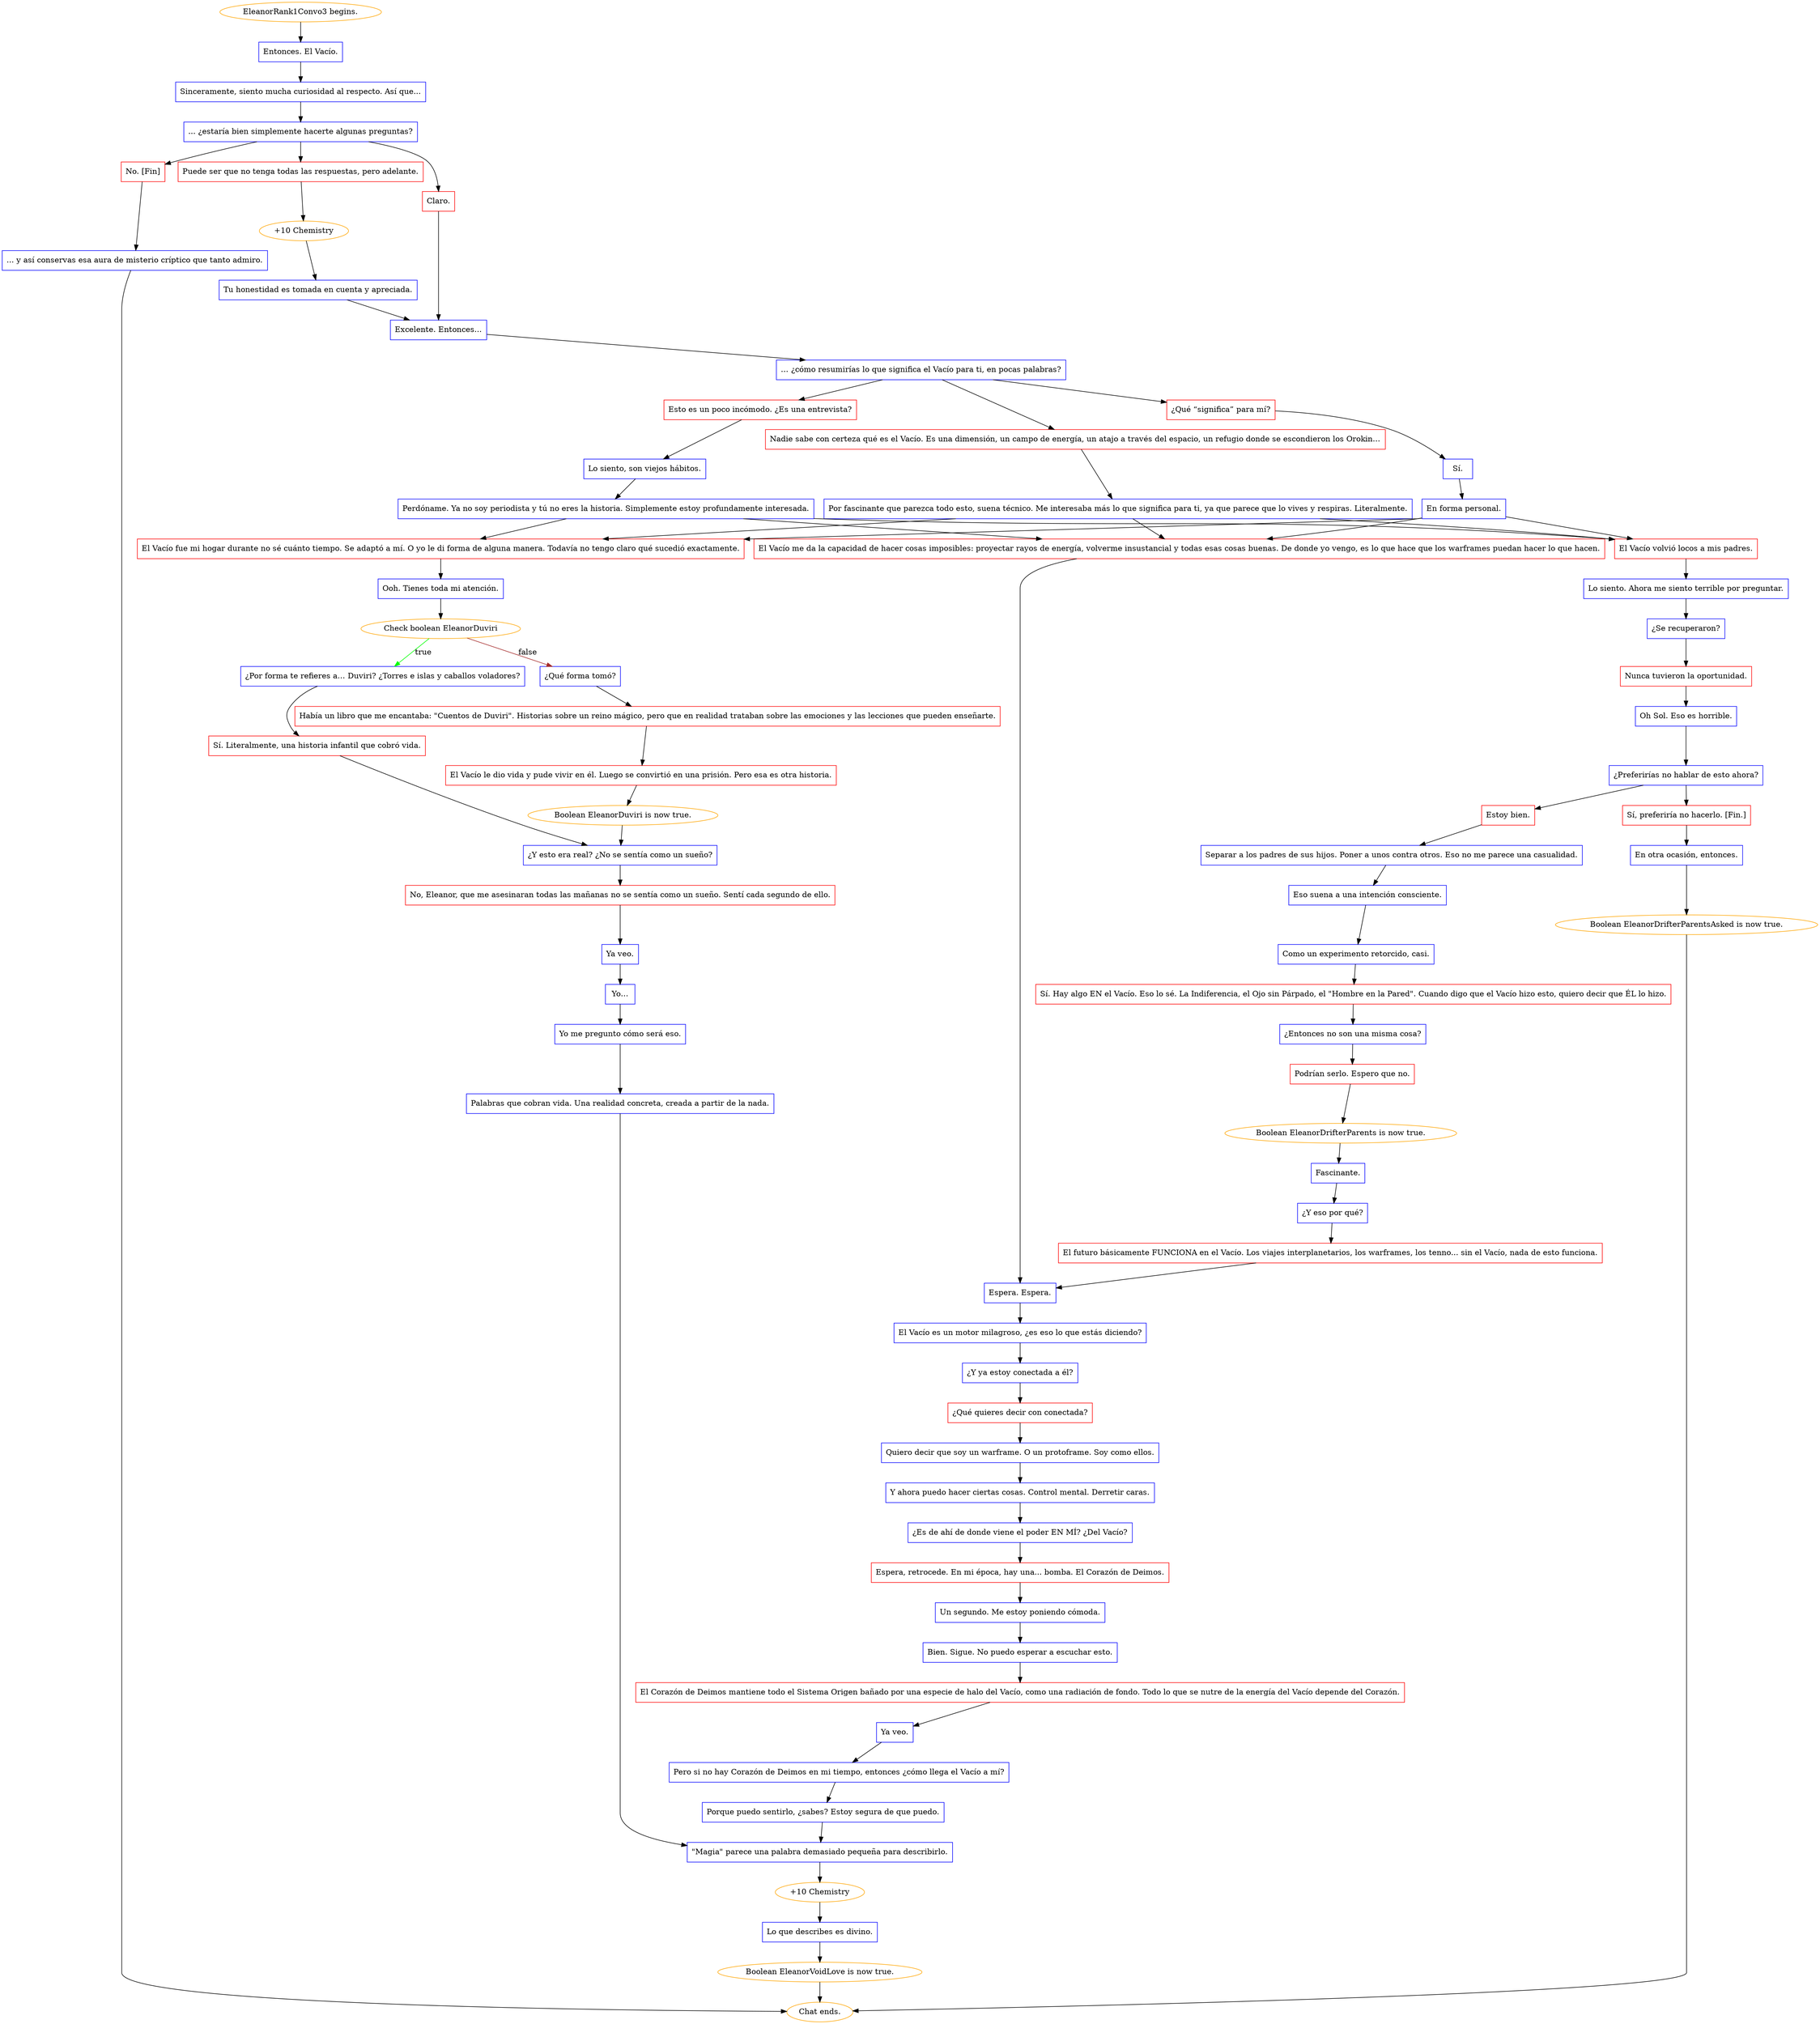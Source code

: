 digraph {
	"EleanorRank1Convo3 begins." [color=orange];
		"EleanorRank1Convo3 begins." -> j780427182;
	j780427182 [label="Entonces. El Vacío.",shape=box,color=blue];
		j780427182 -> j4265010840;
	j4265010840 [label="Sinceramente, siento mucha curiosidad al respecto. Así que...",shape=box,color=blue];
		j4265010840 -> j2193659356;
	j2193659356 [label="... ¿estaría bien simplemente hacerte algunas preguntas?",shape=box,color=blue];
		j2193659356 -> j2583403683;
		j2193659356 -> j626516351;
		j2193659356 -> j3764048036;
	j2583403683 [label="Claro.",shape=box,color=red];
		j2583403683 -> j162904042;
	j626516351 [label="Puede ser que no tenga todas las respuestas, pero adelante.",shape=box,color=red];
		j626516351 -> j1465532357;
	j3764048036 [label="No. [Fin]",shape=box,color=red];
		j3764048036 -> j856444954;
	j162904042 [label="Excelente. Entonces...",shape=box,color=blue];
		j162904042 -> j3849244445;
	j1465532357 [label="+10 Chemistry",color=orange];
		j1465532357 -> j294639925;
	j856444954 [label="... y así conservas esa aura de misterio críptico que tanto admiro.",shape=box,color=blue];
		j856444954 -> "Chat ends.";
	j3849244445 [label="… ¿cómo resumirías lo que significa el Vacío para ti, en pocas palabras?",shape=box,color=blue];
		j3849244445 -> j2980701355;
		j3849244445 -> j196050282;
		j3849244445 -> j3405218129;
	j294639925 [label="Tu honestidad es tomada en cuenta y apreciada.",shape=box,color=blue];
		j294639925 -> j162904042;
	"Chat ends." [color=orange];
	j2980701355 [label="Esto es un poco incómodo. ¿Es una entrevista?",shape=box,color=red];
		j2980701355 -> j935390360;
	j196050282 [label="¿Qué “significa” para mí?",shape=box,color=red];
		j196050282 -> j1846151057;
	j3405218129 [label="Nadie sabe con certeza qué es el Vacío. Es una dimensión, un campo de energía, un atajo a través del espacio, un refugio donde se escondieron los Orokin…",shape=box,color=red];
		j3405218129 -> j926215349;
	j935390360 [label="Lo siento, son viejos hábitos.",shape=box,color=blue];
		j935390360 -> j3144662192;
	j1846151057 [label="Sí.",shape=box,color=blue];
		j1846151057 -> j3217736258;
	j926215349 [label="Por fascinante que parezca todo esto, suena técnico. Me interesaba más lo que significa para ti, ya que parece que lo vives y respiras. Literalmente.",shape=box,color=blue];
		j926215349 -> j2179069482;
		j926215349 -> j4279989641;
		j926215349 -> j3309516690;
	j3144662192 [label="Perdóname. Ya no soy periodista y tú no eres la historia. Simplemente estoy profundamente interesada.",shape=box,color=blue];
		j3144662192 -> j2179069482;
		j3144662192 -> j4279989641;
		j3144662192 -> j3309516690;
	j3217736258 [label="En forma personal.",shape=box,color=blue];
		j3217736258 -> j2179069482;
		j3217736258 -> j4279989641;
		j3217736258 -> j3309516690;
	j2179069482 [label="El Vacío me da la capacidad de hacer cosas imposibles: proyectar rayos de energía, volverme insustancial y todas esas cosas buenas. De donde yo vengo, es lo que hace que los warframes puedan hacer lo que hacen.",shape=box,color=red];
		j2179069482 -> j3477555897;
	j4279989641 [label="El Vacío volvió locos a mis padres.",shape=box,color=red];
		j4279989641 -> j3824083948;
	j3309516690 [label="El Vacío fue mi hogar durante no sé cuánto tiempo. Se adaptó a mí. O yo le di forma de alguna manera. Todavía no tengo claro qué sucedió exactamente.",shape=box,color=red];
		j3309516690 -> j1325207266;
	j3477555897 [label="Espera. Espera.",shape=box,color=blue];
		j3477555897 -> j1807736607;
	j3824083948 [label="Lo siento. Ahora me siento terrible por preguntar.",shape=box,color=blue];
		j3824083948 -> j543424576;
	j1325207266 [label="Ooh. Tienes toda mi atención.",shape=box,color=blue];
		j1325207266 -> j3333050319;
	j1807736607 [label="El Vacío es un motor milagroso, ¿es eso lo que estás diciendo?",shape=box,color=blue];
		j1807736607 -> j792170430;
	j543424576 [label="¿Se recuperaron?",shape=box,color=blue];
		j543424576 -> j1690244901;
	j3333050319 [label="Check boolean EleanorDuviri",color=orange];
		j3333050319 -> j2100747440 [label=true,color=green];
		j3333050319 -> j1237013432 [label=false,color=brown];
	j792170430 [label="¿Y ya estoy conectada a él?",shape=box,color=blue];
		j792170430 -> j480758079;
	j1690244901 [label="Nunca tuvieron la oportunidad.",shape=box,color=red];
		j1690244901 -> j4073797723;
	j2100747440 [label="¿Por forma te refieres a… Duviri? ¿Torres e islas y caballos voladores?",shape=box,color=blue];
		j2100747440 -> j4073348154;
	j1237013432 [label="¿Qué forma tomó?",shape=box,color=blue];
		j1237013432 -> j538539584;
	j480758079 [label="¿Qué quieres decir con conectada?",shape=box,color=red];
		j480758079 -> j10578639;
	j4073797723 [label="Oh Sol. Eso es horrible.",shape=box,color=blue];
		j4073797723 -> j3918169690;
	j4073348154 [label="Sí. Literalmente, una historia infantil que cobró vida.",shape=box,color=red];
		j4073348154 -> j1109563841;
	j538539584 [label="Había un libro que me encantaba: \"Cuentos de Duviri\". Historias sobre un reino mágico, pero que en realidad trataban sobre las emociones y las lecciones que pueden enseñarte.",shape=box,color=red];
		j538539584 -> j332359666;
	j10578639 [label="Quiero decir que soy un warframe. O un protoframe. Soy como ellos.",shape=box,color=blue];
		j10578639 -> j1316131573;
	j3918169690 [label="¿Preferirías no hablar de esto ahora?",shape=box,color=blue];
		j3918169690 -> j3789148248;
		j3918169690 -> j4225341829;
	j1109563841 [label="¿Y esto era real? ¿No se sentía como un sueño?",shape=box,color=blue];
		j1109563841 -> j1757506984;
	j332359666 [label="El Vacío le dio vida y pude vivir en él. Luego se convirtió en una prisión. Pero esa es otra historia.",shape=box,color=red];
		j332359666 -> j1308960603;
	j1316131573 [label="Y ahora puedo hacer ciertas cosas. Control mental. Derretir caras.",shape=box,color=blue];
		j1316131573 -> j232286909;
	j3789148248 [label="Estoy bien.",shape=box,color=red];
		j3789148248 -> j2000994758;
	j4225341829 [label="Sí, preferiría no hacerlo. [Fin.]",shape=box,color=red];
		j4225341829 -> j1446433096;
	j1757506984 [label="No, Eleanor, que me asesinaran todas las mañanas no se sentía como un sueño. Sentí cada segundo de ello.",shape=box,color=red];
		j1757506984 -> j146115483;
	j1308960603 [label="Boolean EleanorDuviri is now true.",color=orange];
		j1308960603 -> j1109563841;
	j232286909 [label="¿Es de ahí de donde viene el poder EN MÍ? ¿Del Vacío?",shape=box,color=blue];
		j232286909 -> j1000830212;
	j2000994758 [label="Separar a los padres de sus hijos. Poner a unos contra otros. Eso no me parece una casualidad.",shape=box,color=blue];
		j2000994758 -> j3573385025;
	j1446433096 [label="En otra ocasión, entonces.",shape=box,color=blue];
		j1446433096 -> j968820663;
	j146115483 [label="Ya veo.",shape=box,color=blue];
		j146115483 -> j1273607364;
	j1000830212 [label="Espera, retrocede. En mi época, hay una... bomba. El Corazón de Deimos.",shape=box,color=red];
		j1000830212 -> j2438565482;
	j3573385025 [label="Eso suena a una intención consciente.",shape=box,color=blue];
		j3573385025 -> j2377211276;
	j968820663 [label="Boolean EleanorDrifterParentsAsked is now true.",color=orange];
		j968820663 -> "Chat ends.";
	j1273607364 [label="Yo…",shape=box,color=blue];
		j1273607364 -> j825798222;
	j2438565482 [label="Un segundo. Me estoy poniendo cómoda.",shape=box,color=blue];
		j2438565482 -> j1083717136;
	j2377211276 [label="Como un experimento retorcido, casi.",shape=box,color=blue];
		j2377211276 -> j3618355215;
	j825798222 [label="Yo me pregunto cómo será eso.",shape=box,color=blue];
		j825798222 -> j2960303909;
	j1083717136 [label="Bien. Sigue. No puedo esperar a escuchar esto.",shape=box,color=blue];
		j1083717136 -> j611400877;
	j3618355215 [label="Sí. Hay algo EN el Vacío. Eso lo sé. La Indiferencia, el Ojo sin Párpado, el \"Hombre en la Pared\". Cuando digo que el Vacío hizo esto, quiero decir que ÉL lo hizo.",shape=box,color=red];
		j3618355215 -> j2785318835;
	j2960303909 [label="Palabras que cobran vida. Una realidad concreta, creada a partir de la nada.",shape=box,color=blue];
		j2960303909 -> j1011251067;
	j611400877 [label="El Corazón de Deimos mantiene todo el Sistema Origen bañado por una especie de halo del Vacío, como una radiación de fondo. Todo lo que se nutre de la energía del Vacío depende del Corazón.",shape=box,color=red];
		j611400877 -> j75165566;
	j2785318835 [label="¿Entonces no son una misma cosa?",shape=box,color=blue];
		j2785318835 -> j3335657515;
	j1011251067 [label="\"Magia\" parece una palabra demasiado pequeña para describirlo.",shape=box,color=blue];
		j1011251067 -> j2445723046;
	j75165566 [label="Ya veo.",shape=box,color=blue];
		j75165566 -> j2776066558;
	j3335657515 [label="Podrían serlo. Espero que no.",shape=box,color=red];
		j3335657515 -> j479042541;
	j2445723046 [label="+10 Chemistry",color=orange];
		j2445723046 -> j3137114059;
	j2776066558 [label="Pero si no hay Corazón de Deimos en mi tiempo, entonces ¿cómo llega el Vacío a mí?",shape=box,color=blue];
		j2776066558 -> j3494374523;
	j479042541 [label="Boolean EleanorDrifterParents is now true.",color=orange];
		j479042541 -> j3032384473;
	j3137114059 [label="Lo que describes es divino.",shape=box,color=blue];
		j3137114059 -> j981848117;
	j3494374523 [label="Porque puedo sentirlo, ¿sabes? Estoy segura de que puedo.",shape=box,color=blue];
		j3494374523 -> j1011251067;
	j3032384473 [label="Fascinante.",shape=box,color=blue];
		j3032384473 -> j382267126;
	j981848117 [label="Boolean EleanorVoidLove is now true.",color=orange];
		j981848117 -> "Chat ends.";
	j382267126 [label="¿Y eso por qué?",shape=box,color=blue];
		j382267126 -> j1954704863;
	j1954704863 [label="El futuro básicamente FUNCIONA en el Vacío. Los viajes interplanetarios, los warframes, los tenno... sin el Vacío, nada de esto funciona.",shape=box,color=red];
		j1954704863 -> j3477555897;
}